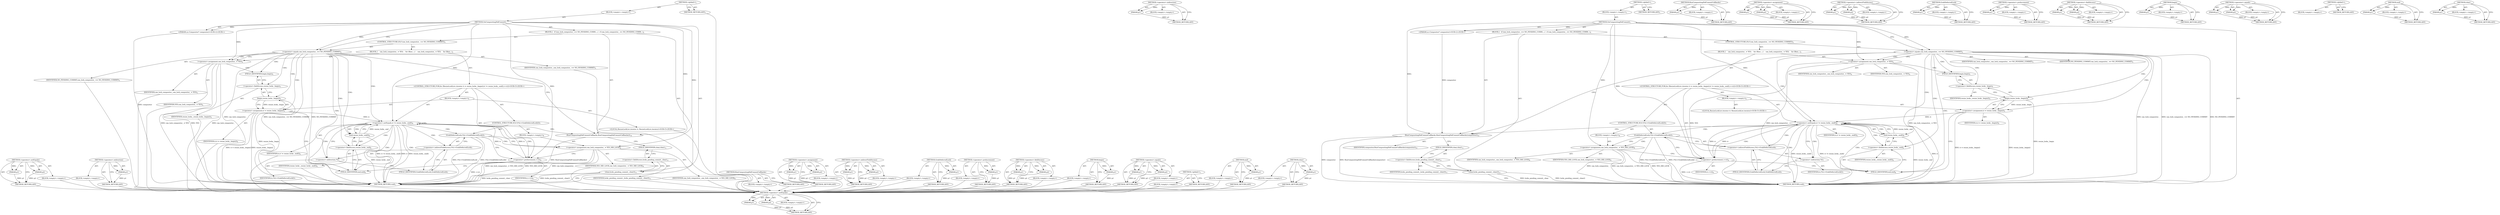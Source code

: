 digraph "clear" {
vulnerable_90 [label=<(METHOD,&lt;operator&gt;.notEquals)>];
vulnerable_91 [label=<(PARAM,p1)>];
vulnerable_92 [label=<(PARAM,p2)>];
vulnerable_93 [label=<(BLOCK,&lt;empty&gt;,&lt;empty&gt;)>];
vulnerable_94 [label=<(METHOD_RETURN,ANY)>];
vulnerable_112 [label=<(METHOD,&lt;operator&gt;.indirection)>];
vulnerable_113 [label=<(PARAM,p1)>];
vulnerable_114 [label=<(BLOCK,&lt;empty&gt;,&lt;empty&gt;)>];
vulnerable_115 [label=<(METHOD_RETURN,ANY)>];
vulnerable_6 [label=<(METHOD,&lt;global&gt;)<SUB>1</SUB>>];
vulnerable_7 [label=<(BLOCK,&lt;empty&gt;,&lt;empty&gt;)<SUB>1</SUB>>];
vulnerable_8 [label=<(METHOD,OnCompositingDidCommit)<SUB>1</SUB>>];
vulnerable_9 [label="<(PARAM,ui::Compositor* compositor)<SUB>2</SUB>>"];
vulnerable_10 [label=<(BLOCK,{
  if (can_lock_compositor_ == NO_PENDING_COMM...,{
  if (can_lock_compositor_ == NO_PENDING_COMM...)<SUB>2</SUB>>];
vulnerable_11 [label=<(CONTROL_STRUCTURE,IF,if (can_lock_compositor_ == NO_PENDING_COMMIT))<SUB>3</SUB>>];
vulnerable_12 [label=<(&lt;operator&gt;.equals,can_lock_compositor_ == NO_PENDING_COMMIT)<SUB>3</SUB>>];
vulnerable_13 [label=<(IDENTIFIER,can_lock_compositor_,can_lock_compositor_ == NO_PENDING_COMMIT)<SUB>3</SUB>>];
vulnerable_14 [label=<(IDENTIFIER,NO_PENDING_COMMIT,can_lock_compositor_ == NO_PENDING_COMMIT)<SUB>3</SUB>>];
vulnerable_15 [label=<(BLOCK,{
    can_lock_compositor_ = YES;
    for (Resi...,{
    can_lock_compositor_ = YES;
    for (Resi...)<SUB>3</SUB>>];
vulnerable_16 [label=<(&lt;operator&gt;.assignment,can_lock_compositor_ = YES)<SUB>4</SUB>>];
vulnerable_17 [label=<(IDENTIFIER,can_lock_compositor_,can_lock_compositor_ = YES)<SUB>4</SUB>>];
vulnerable_18 [label=<(IDENTIFIER,YES,can_lock_compositor_ = YES)<SUB>4</SUB>>];
vulnerable_19 [label="<(CONTROL_STRUCTURE,FOR,for (ResizeLockList::iterator it = resize_locks_.begin();it != resize_locks_.end();++it))<SUB>5</SUB>>"];
vulnerable_20 [label=<(BLOCK,&lt;empty&gt;,&lt;empty&gt;)<SUB>5</SUB>>];
vulnerable_21 [label="<(LOCAL,ResizeLockList.iterator it: ResizeLockList.iterator)<SUB>5</SUB>>"];
vulnerable_22 [label=<(&lt;operator&gt;.assignment,it = resize_locks_.begin())<SUB>5</SUB>>];
vulnerable_23 [label=<(IDENTIFIER,it,it = resize_locks_.begin())<SUB>5</SUB>>];
vulnerable_24 [label=<(begin,resize_locks_.begin())<SUB>5</SUB>>];
vulnerable_25 [label=<(&lt;operator&gt;.fieldAccess,resize_locks_.begin)<SUB>5</SUB>>];
vulnerable_26 [label=<(IDENTIFIER,resize_locks_,resize_locks_.begin())<SUB>5</SUB>>];
vulnerable_27 [label=<(FIELD_IDENTIFIER,begin,begin)<SUB>5</SUB>>];
vulnerable_28 [label=<(&lt;operator&gt;.notEquals,it != resize_locks_.end())<SUB>6</SUB>>];
vulnerable_29 [label=<(IDENTIFIER,it,it != resize_locks_.end())<SUB>6</SUB>>];
vulnerable_30 [label=<(end,resize_locks_.end())<SUB>6</SUB>>];
vulnerable_31 [label=<(&lt;operator&gt;.fieldAccess,resize_locks_.end)<SUB>6</SUB>>];
vulnerable_32 [label=<(IDENTIFIER,resize_locks_,resize_locks_.end())<SUB>6</SUB>>];
vulnerable_33 [label=<(FIELD_IDENTIFIER,end,end)<SUB>6</SUB>>];
vulnerable_34 [label=<(&lt;operator&gt;.preIncrement,++it)<SUB>6</SUB>>];
vulnerable_35 [label=<(IDENTIFIER,it,++it)<SUB>6</SUB>>];
vulnerable_36 [label=<(CONTROL_STRUCTURE,IF,if ((*it)-&gt;GrabDeferredLock()))<SUB>7</SUB>>];
vulnerable_37 [label=<(GrabDeferredLock,(*it)-&gt;GrabDeferredLock())<SUB>7</SUB>>];
vulnerable_38 [label=<(&lt;operator&gt;.indirectFieldAccess,(*it)-&gt;GrabDeferredLock)<SUB>7</SUB>>];
vulnerable_39 [label=<(&lt;operator&gt;.indirection,*it)<SUB>7</SUB>>];
vulnerable_40 [label=<(IDENTIFIER,it,(*it)-&gt;GrabDeferredLock())<SUB>7</SUB>>];
vulnerable_41 [label=<(FIELD_IDENTIFIER,GrabDeferredLock,GrabDeferredLock)<SUB>7</SUB>>];
vulnerable_42 [label=<(BLOCK,&lt;empty&gt;,&lt;empty&gt;)<SUB>8</SUB>>];
vulnerable_43 [label=<(&lt;operator&gt;.assignment,can_lock_compositor_ = YES_DID_LOCK)<SUB>8</SUB>>];
vulnerable_44 [label=<(IDENTIFIER,can_lock_compositor_,can_lock_compositor_ = YES_DID_LOCK)<SUB>8</SUB>>];
vulnerable_45 [label=<(IDENTIFIER,YES_DID_LOCK,can_lock_compositor_ = YES_DID_LOCK)<SUB>8</SUB>>];
vulnerable_46 [label=<(RunCompositingDidCommitCallbacks,RunCompositingDidCommitCallbacks(compositor))<SUB>10</SUB>>];
vulnerable_47 [label=<(IDENTIFIER,compositor,RunCompositingDidCommitCallbacks(compositor))<SUB>10</SUB>>];
vulnerable_48 [label=<(clear,locks_pending_commit_.clear())<SUB>11</SUB>>];
vulnerable_49 [label=<(&lt;operator&gt;.fieldAccess,locks_pending_commit_.clear)<SUB>11</SUB>>];
vulnerable_50 [label=<(IDENTIFIER,locks_pending_commit_,locks_pending_commit_.clear())<SUB>11</SUB>>];
vulnerable_51 [label=<(FIELD_IDENTIFIER,clear,clear)<SUB>11</SUB>>];
vulnerable_52 [label=<(METHOD_RETURN,void)<SUB>1</SUB>>];
vulnerable_54 [label=<(METHOD_RETURN,ANY)<SUB>1</SUB>>];
vulnerable_116 [label=<(METHOD,RunCompositingDidCommitCallbacks)>];
vulnerable_117 [label=<(PARAM,p1)>];
vulnerable_118 [label=<(BLOCK,&lt;empty&gt;,&lt;empty&gt;)>];
vulnerable_119 [label=<(METHOD_RETURN,ANY)>];
vulnerable_76 [label=<(METHOD,&lt;operator&gt;.assignment)>];
vulnerable_77 [label=<(PARAM,p1)>];
vulnerable_78 [label=<(PARAM,p2)>];
vulnerable_79 [label=<(BLOCK,&lt;empty&gt;,&lt;empty&gt;)>];
vulnerable_80 [label=<(METHOD_RETURN,ANY)>];
vulnerable_107 [label=<(METHOD,&lt;operator&gt;.indirectFieldAccess)>];
vulnerable_108 [label=<(PARAM,p1)>];
vulnerable_109 [label=<(PARAM,p2)>];
vulnerable_110 [label=<(BLOCK,&lt;empty&gt;,&lt;empty&gt;)>];
vulnerable_111 [label=<(METHOD_RETURN,ANY)>];
vulnerable_103 [label=<(METHOD,GrabDeferredLock)>];
vulnerable_104 [label=<(PARAM,p1)>];
vulnerable_105 [label=<(BLOCK,&lt;empty&gt;,&lt;empty&gt;)>];
vulnerable_106 [label=<(METHOD_RETURN,ANY)>];
vulnerable_99 [label=<(METHOD,&lt;operator&gt;.preIncrement)>];
vulnerable_100 [label=<(PARAM,p1)>];
vulnerable_101 [label=<(BLOCK,&lt;empty&gt;,&lt;empty&gt;)>];
vulnerable_102 [label=<(METHOD_RETURN,ANY)>];
vulnerable_85 [label=<(METHOD,&lt;operator&gt;.fieldAccess)>];
vulnerable_86 [label=<(PARAM,p1)>];
vulnerable_87 [label=<(PARAM,p2)>];
vulnerable_88 [label=<(BLOCK,&lt;empty&gt;,&lt;empty&gt;)>];
vulnerable_89 [label=<(METHOD_RETURN,ANY)>];
vulnerable_81 [label=<(METHOD,begin)>];
vulnerable_82 [label=<(PARAM,p1)>];
vulnerable_83 [label=<(BLOCK,&lt;empty&gt;,&lt;empty&gt;)>];
vulnerable_84 [label=<(METHOD_RETURN,ANY)>];
vulnerable_71 [label=<(METHOD,&lt;operator&gt;.equals)>];
vulnerable_72 [label=<(PARAM,p1)>];
vulnerable_73 [label=<(PARAM,p2)>];
vulnerable_74 [label=<(BLOCK,&lt;empty&gt;,&lt;empty&gt;)>];
vulnerable_75 [label=<(METHOD_RETURN,ANY)>];
vulnerable_65 [label=<(METHOD,&lt;global&gt;)<SUB>1</SUB>>];
vulnerable_66 [label=<(BLOCK,&lt;empty&gt;,&lt;empty&gt;)>];
vulnerable_67 [label=<(METHOD_RETURN,ANY)>];
vulnerable_95 [label=<(METHOD,end)>];
vulnerable_96 [label=<(PARAM,p1)>];
vulnerable_97 [label=<(BLOCK,&lt;empty&gt;,&lt;empty&gt;)>];
vulnerable_98 [label=<(METHOD_RETURN,ANY)>];
vulnerable_120 [label=<(METHOD,clear)>];
vulnerable_121 [label=<(PARAM,p1)>];
vulnerable_122 [label=<(BLOCK,&lt;empty&gt;,&lt;empty&gt;)>];
vulnerable_123 [label=<(METHOD_RETURN,ANY)>];
fixed_89 [label=<(METHOD,&lt;operator&gt;.notEquals)>];
fixed_90 [label=<(PARAM,p1)>];
fixed_91 [label=<(PARAM,p2)>];
fixed_92 [label=<(BLOCK,&lt;empty&gt;,&lt;empty&gt;)>];
fixed_93 [label=<(METHOD_RETURN,ANY)>];
fixed_111 [label=<(METHOD,&lt;operator&gt;.indirection)>];
fixed_112 [label=<(PARAM,p1)>];
fixed_113 [label=<(BLOCK,&lt;empty&gt;,&lt;empty&gt;)>];
fixed_114 [label=<(METHOD_RETURN,ANY)>];
fixed_6 [label=<(METHOD,&lt;global&gt;)<SUB>1</SUB>>];
fixed_7 [label=<(BLOCK,&lt;empty&gt;,&lt;empty&gt;)<SUB>1</SUB>>];
fixed_8 [label=<(METHOD,OnCompositingDidCommit)<SUB>1</SUB>>];
fixed_9 [label="<(PARAM,ui::Compositor* compositor)<SUB>2</SUB>>"];
fixed_10 [label=<(BLOCK,{
  if (can_lock_compositor_ == NO_PENDING_COMM...,{
  if (can_lock_compositor_ == NO_PENDING_COMM...)<SUB>2</SUB>>];
fixed_11 [label=<(CONTROL_STRUCTURE,IF,if (can_lock_compositor_ == NO_PENDING_COMMIT))<SUB>3</SUB>>];
fixed_12 [label=<(&lt;operator&gt;.equals,can_lock_compositor_ == NO_PENDING_COMMIT)<SUB>3</SUB>>];
fixed_13 [label=<(IDENTIFIER,can_lock_compositor_,can_lock_compositor_ == NO_PENDING_COMMIT)<SUB>3</SUB>>];
fixed_14 [label=<(IDENTIFIER,NO_PENDING_COMMIT,can_lock_compositor_ == NO_PENDING_COMMIT)<SUB>3</SUB>>];
fixed_15 [label=<(BLOCK,{
    can_lock_compositor_ = YES;
    for (Resi...,{
    can_lock_compositor_ = YES;
    for (Resi...)<SUB>3</SUB>>];
fixed_16 [label=<(&lt;operator&gt;.assignment,can_lock_compositor_ = YES)<SUB>4</SUB>>];
fixed_17 [label=<(IDENTIFIER,can_lock_compositor_,can_lock_compositor_ = YES)<SUB>4</SUB>>];
fixed_18 [label=<(IDENTIFIER,YES,can_lock_compositor_ = YES)<SUB>4</SUB>>];
fixed_19 [label="<(CONTROL_STRUCTURE,FOR,for (ResizeLockList::iterator it = resize_locks_.begin();it != resize_locks_.end();++it))<SUB>5</SUB>>"];
fixed_20 [label=<(BLOCK,&lt;empty&gt;,&lt;empty&gt;)<SUB>5</SUB>>];
fixed_21 [label="<(LOCAL,ResizeLockList.iterator it: ResizeLockList.iterator)<SUB>5</SUB>>"];
fixed_22 [label=<(&lt;operator&gt;.assignment,it = resize_locks_.begin())<SUB>5</SUB>>];
fixed_23 [label=<(IDENTIFIER,it,it = resize_locks_.begin())<SUB>5</SUB>>];
fixed_24 [label=<(begin,resize_locks_.begin())<SUB>5</SUB>>];
fixed_25 [label=<(&lt;operator&gt;.fieldAccess,resize_locks_.begin)<SUB>5</SUB>>];
fixed_26 [label=<(IDENTIFIER,resize_locks_,resize_locks_.begin())<SUB>5</SUB>>];
fixed_27 [label=<(FIELD_IDENTIFIER,begin,begin)<SUB>5</SUB>>];
fixed_28 [label=<(&lt;operator&gt;.notEquals,it != resize_locks_.end())<SUB>6</SUB>>];
fixed_29 [label=<(IDENTIFIER,it,it != resize_locks_.end())<SUB>6</SUB>>];
fixed_30 [label=<(end,resize_locks_.end())<SUB>6</SUB>>];
fixed_31 [label=<(&lt;operator&gt;.fieldAccess,resize_locks_.end)<SUB>6</SUB>>];
fixed_32 [label=<(IDENTIFIER,resize_locks_,resize_locks_.end())<SUB>6</SUB>>];
fixed_33 [label=<(FIELD_IDENTIFIER,end,end)<SUB>6</SUB>>];
fixed_34 [label=<(&lt;operator&gt;.preIncrement,++it)<SUB>6</SUB>>];
fixed_35 [label=<(IDENTIFIER,it,++it)<SUB>6</SUB>>];
fixed_36 [label=<(CONTROL_STRUCTURE,IF,if ((*it)-&gt;GrabDeferredLock()))<SUB>7</SUB>>];
fixed_37 [label=<(GrabDeferredLock,(*it)-&gt;GrabDeferredLock())<SUB>7</SUB>>];
fixed_38 [label=<(&lt;operator&gt;.indirectFieldAccess,(*it)-&gt;GrabDeferredLock)<SUB>7</SUB>>];
fixed_39 [label=<(&lt;operator&gt;.indirection,*it)<SUB>7</SUB>>];
fixed_40 [label=<(IDENTIFIER,it,(*it)-&gt;GrabDeferredLock())<SUB>7</SUB>>];
fixed_41 [label=<(FIELD_IDENTIFIER,GrabDeferredLock,GrabDeferredLock)<SUB>7</SUB>>];
fixed_42 [label=<(BLOCK,&lt;empty&gt;,&lt;empty&gt;)<SUB>8</SUB>>];
fixed_43 [label=<(&lt;operator&gt;.assignment,can_lock_compositor_ = YES_DID_LOCK)<SUB>8</SUB>>];
fixed_44 [label=<(IDENTIFIER,can_lock_compositor_,can_lock_compositor_ = YES_DID_LOCK)<SUB>8</SUB>>];
fixed_45 [label=<(IDENTIFIER,YES_DID_LOCK,can_lock_compositor_ = YES_DID_LOCK)<SUB>8</SUB>>];
fixed_46 [label=<(RunCompositingDidCommitCallbacks,RunCompositingDidCommitCallbacks())<SUB>10</SUB>>];
fixed_47 [label=<(clear,locks_pending_commit_.clear())<SUB>11</SUB>>];
fixed_48 [label=<(&lt;operator&gt;.fieldAccess,locks_pending_commit_.clear)<SUB>11</SUB>>];
fixed_49 [label=<(IDENTIFIER,locks_pending_commit_,locks_pending_commit_.clear())<SUB>11</SUB>>];
fixed_50 [label=<(FIELD_IDENTIFIER,clear,clear)<SUB>11</SUB>>];
fixed_51 [label=<(METHOD_RETURN,void)<SUB>1</SUB>>];
fixed_53 [label=<(METHOD_RETURN,ANY)<SUB>1</SUB>>];
fixed_115 [label=<(METHOD,RunCompositingDidCommitCallbacks)>];
fixed_116 [label=<(BLOCK,&lt;empty&gt;,&lt;empty&gt;)>];
fixed_117 [label=<(METHOD_RETURN,ANY)>];
fixed_75 [label=<(METHOD,&lt;operator&gt;.assignment)>];
fixed_76 [label=<(PARAM,p1)>];
fixed_77 [label=<(PARAM,p2)>];
fixed_78 [label=<(BLOCK,&lt;empty&gt;,&lt;empty&gt;)>];
fixed_79 [label=<(METHOD_RETURN,ANY)>];
fixed_106 [label=<(METHOD,&lt;operator&gt;.indirectFieldAccess)>];
fixed_107 [label=<(PARAM,p1)>];
fixed_108 [label=<(PARAM,p2)>];
fixed_109 [label=<(BLOCK,&lt;empty&gt;,&lt;empty&gt;)>];
fixed_110 [label=<(METHOD_RETURN,ANY)>];
fixed_102 [label=<(METHOD,GrabDeferredLock)>];
fixed_103 [label=<(PARAM,p1)>];
fixed_104 [label=<(BLOCK,&lt;empty&gt;,&lt;empty&gt;)>];
fixed_105 [label=<(METHOD_RETURN,ANY)>];
fixed_98 [label=<(METHOD,&lt;operator&gt;.preIncrement)>];
fixed_99 [label=<(PARAM,p1)>];
fixed_100 [label=<(BLOCK,&lt;empty&gt;,&lt;empty&gt;)>];
fixed_101 [label=<(METHOD_RETURN,ANY)>];
fixed_84 [label=<(METHOD,&lt;operator&gt;.fieldAccess)>];
fixed_85 [label=<(PARAM,p1)>];
fixed_86 [label=<(PARAM,p2)>];
fixed_87 [label=<(BLOCK,&lt;empty&gt;,&lt;empty&gt;)>];
fixed_88 [label=<(METHOD_RETURN,ANY)>];
fixed_80 [label=<(METHOD,begin)>];
fixed_81 [label=<(PARAM,p1)>];
fixed_82 [label=<(BLOCK,&lt;empty&gt;,&lt;empty&gt;)>];
fixed_83 [label=<(METHOD_RETURN,ANY)>];
fixed_70 [label=<(METHOD,&lt;operator&gt;.equals)>];
fixed_71 [label=<(PARAM,p1)>];
fixed_72 [label=<(PARAM,p2)>];
fixed_73 [label=<(BLOCK,&lt;empty&gt;,&lt;empty&gt;)>];
fixed_74 [label=<(METHOD_RETURN,ANY)>];
fixed_64 [label=<(METHOD,&lt;global&gt;)<SUB>1</SUB>>];
fixed_65 [label=<(BLOCK,&lt;empty&gt;,&lt;empty&gt;)>];
fixed_66 [label=<(METHOD_RETURN,ANY)>];
fixed_94 [label=<(METHOD,end)>];
fixed_95 [label=<(PARAM,p1)>];
fixed_96 [label=<(BLOCK,&lt;empty&gt;,&lt;empty&gt;)>];
fixed_97 [label=<(METHOD_RETURN,ANY)>];
fixed_118 [label=<(METHOD,clear)>];
fixed_119 [label=<(PARAM,p1)>];
fixed_120 [label=<(BLOCK,&lt;empty&gt;,&lt;empty&gt;)>];
fixed_121 [label=<(METHOD_RETURN,ANY)>];
vulnerable_90 -> vulnerable_91  [key=0, label="AST: "];
vulnerable_90 -> vulnerable_91  [key=1, label="DDG: "];
vulnerable_90 -> vulnerable_93  [key=0, label="AST: "];
vulnerable_90 -> vulnerable_92  [key=0, label="AST: "];
vulnerable_90 -> vulnerable_92  [key=1, label="DDG: "];
vulnerable_90 -> vulnerable_94  [key=0, label="AST: "];
vulnerable_90 -> vulnerable_94  [key=1, label="CFG: "];
vulnerable_91 -> vulnerable_94  [key=0, label="DDG: p1"];
vulnerable_92 -> vulnerable_94  [key=0, label="DDG: p2"];
vulnerable_112 -> vulnerable_113  [key=0, label="AST: "];
vulnerable_112 -> vulnerable_113  [key=1, label="DDG: "];
vulnerable_112 -> vulnerable_114  [key=0, label="AST: "];
vulnerable_112 -> vulnerable_115  [key=0, label="AST: "];
vulnerable_112 -> vulnerable_115  [key=1, label="CFG: "];
vulnerable_113 -> vulnerable_115  [key=0, label="DDG: p1"];
vulnerable_6 -> vulnerable_7  [key=0, label="AST: "];
vulnerable_6 -> vulnerable_54  [key=0, label="AST: "];
vulnerable_6 -> vulnerable_54  [key=1, label="CFG: "];
vulnerable_7 -> vulnerable_8  [key=0, label="AST: "];
vulnerable_8 -> vulnerable_9  [key=0, label="AST: "];
vulnerable_8 -> vulnerable_9  [key=1, label="DDG: "];
vulnerable_8 -> vulnerable_10  [key=0, label="AST: "];
vulnerable_8 -> vulnerable_52  [key=0, label="AST: "];
vulnerable_8 -> vulnerable_12  [key=0, label="CFG: "];
vulnerable_8 -> vulnerable_12  [key=1, label="DDG: "];
vulnerable_8 -> vulnerable_46  [key=0, label="DDG: "];
vulnerable_8 -> vulnerable_16  [key=0, label="DDG: "];
vulnerable_8 -> vulnerable_28  [key=0, label="DDG: "];
vulnerable_8 -> vulnerable_34  [key=0, label="DDG: "];
vulnerable_8 -> vulnerable_43  [key=0, label="DDG: "];
vulnerable_9 -> vulnerable_46  [key=0, label="DDG: compositor"];
vulnerable_10 -> vulnerable_11  [key=0, label="AST: "];
vulnerable_10 -> vulnerable_46  [key=0, label="AST: "];
vulnerable_10 -> vulnerable_48  [key=0, label="AST: "];
vulnerable_11 -> vulnerable_12  [key=0, label="AST: "];
vulnerable_11 -> vulnerable_15  [key=0, label="AST: "];
vulnerable_12 -> vulnerable_13  [key=0, label="AST: "];
vulnerable_12 -> vulnerable_14  [key=0, label="AST: "];
vulnerable_12 -> vulnerable_16  [key=0, label="CFG: "];
vulnerable_12 -> vulnerable_16  [key=1, label="CDG: "];
vulnerable_12 -> vulnerable_46  [key=0, label="CFG: "];
vulnerable_12 -> vulnerable_52  [key=0, label="DDG: can_lock_compositor_"];
vulnerable_12 -> vulnerable_52  [key=1, label="DDG: can_lock_compositor_ == NO_PENDING_COMMIT"];
vulnerable_12 -> vulnerable_52  [key=2, label="DDG: NO_PENDING_COMMIT"];
vulnerable_12 -> vulnerable_24  [key=0, label="CDG: "];
vulnerable_12 -> vulnerable_30  [key=0, label="CDG: "];
vulnerable_12 -> vulnerable_33  [key=0, label="CDG: "];
vulnerable_12 -> vulnerable_28  [key=0, label="CDG: "];
vulnerable_12 -> vulnerable_25  [key=0, label="CDG: "];
vulnerable_12 -> vulnerable_22  [key=0, label="CDG: "];
vulnerable_12 -> vulnerable_27  [key=0, label="CDG: "];
vulnerable_12 -> vulnerable_31  [key=0, label="CDG: "];
vulnerable_15 -> vulnerable_16  [key=0, label="AST: "];
vulnerable_15 -> vulnerable_19  [key=0, label="AST: "];
vulnerable_16 -> vulnerable_17  [key=0, label="AST: "];
vulnerable_16 -> vulnerable_18  [key=0, label="AST: "];
vulnerable_16 -> vulnerable_27  [key=0, label="CFG: "];
vulnerable_16 -> vulnerable_52  [key=0, label="DDG: can_lock_compositor_"];
vulnerable_16 -> vulnerable_52  [key=1, label="DDG: can_lock_compositor_ = YES"];
vulnerable_16 -> vulnerable_52  [key=2, label="DDG: YES"];
vulnerable_19 -> vulnerable_20  [key=0, label="AST: "];
vulnerable_19 -> vulnerable_28  [key=0, label="AST: "];
vulnerable_19 -> vulnerable_34  [key=0, label="AST: "];
vulnerable_19 -> vulnerable_36  [key=0, label="AST: "];
vulnerable_20 -> vulnerable_21  [key=0, label="AST: "];
vulnerable_20 -> vulnerable_22  [key=0, label="AST: "];
vulnerable_22 -> vulnerable_23  [key=0, label="AST: "];
vulnerable_22 -> vulnerable_24  [key=0, label="AST: "];
vulnerable_22 -> vulnerable_33  [key=0, label="CFG: "];
vulnerable_22 -> vulnerable_52  [key=0, label="DDG: resize_locks_.begin()"];
vulnerable_22 -> vulnerable_52  [key=1, label="DDG: it = resize_locks_.begin()"];
vulnerable_22 -> vulnerable_28  [key=0, label="DDG: it"];
vulnerable_24 -> vulnerable_25  [key=0, label="AST: "];
vulnerable_24 -> vulnerable_22  [key=0, label="CFG: "];
vulnerable_24 -> vulnerable_22  [key=1, label="DDG: resize_locks_.begin"];
vulnerable_24 -> vulnerable_52  [key=0, label="DDG: resize_locks_.begin"];
vulnerable_25 -> vulnerable_26  [key=0, label="AST: "];
vulnerable_25 -> vulnerable_27  [key=0, label="AST: "];
vulnerable_25 -> vulnerable_24  [key=0, label="CFG: "];
vulnerable_27 -> vulnerable_25  [key=0, label="CFG: "];
vulnerable_28 -> vulnerable_29  [key=0, label="AST: "];
vulnerable_28 -> vulnerable_30  [key=0, label="AST: "];
vulnerable_28 -> vulnerable_30  [key=1, label="CDG: "];
vulnerable_28 -> vulnerable_39  [key=0, label="CFG: "];
vulnerable_28 -> vulnerable_39  [key=1, label="CDG: "];
vulnerable_28 -> vulnerable_46  [key=0, label="CFG: "];
vulnerable_28 -> vulnerable_52  [key=0, label="DDG: it"];
vulnerable_28 -> vulnerable_52  [key=1, label="DDG: resize_locks_.end()"];
vulnerable_28 -> vulnerable_52  [key=2, label="DDG: it != resize_locks_.end()"];
vulnerable_28 -> vulnerable_34  [key=0, label="DDG: it"];
vulnerable_28 -> vulnerable_34  [key=1, label="CDG: "];
vulnerable_28 -> vulnerable_33  [key=0, label="CDG: "];
vulnerable_28 -> vulnerable_28  [key=0, label="CDG: "];
vulnerable_28 -> vulnerable_37  [key=0, label="CDG: "];
vulnerable_28 -> vulnerable_38  [key=0, label="CDG: "];
vulnerable_28 -> vulnerable_41  [key=0, label="CDG: "];
vulnerable_28 -> vulnerable_31  [key=0, label="CDG: "];
vulnerable_30 -> vulnerable_31  [key=0, label="AST: "];
vulnerable_30 -> vulnerable_28  [key=0, label="CFG: "];
vulnerable_30 -> vulnerable_28  [key=1, label="DDG: resize_locks_.end"];
vulnerable_30 -> vulnerable_52  [key=0, label="DDG: resize_locks_.end"];
vulnerable_31 -> vulnerable_32  [key=0, label="AST: "];
vulnerable_31 -> vulnerable_33  [key=0, label="AST: "];
vulnerable_31 -> vulnerable_30  [key=0, label="CFG: "];
vulnerable_33 -> vulnerable_31  [key=0, label="CFG: "];
vulnerable_34 -> vulnerable_35  [key=0, label="AST: "];
vulnerable_34 -> vulnerable_33  [key=0, label="CFG: "];
vulnerable_34 -> vulnerable_52  [key=0, label="DDG: ++it"];
vulnerable_34 -> vulnerable_28  [key=0, label="DDG: it"];
vulnerable_36 -> vulnerable_37  [key=0, label="AST: "];
vulnerable_36 -> vulnerable_42  [key=0, label="AST: "];
vulnerable_37 -> vulnerable_38  [key=0, label="AST: "];
vulnerable_37 -> vulnerable_43  [key=0, label="CFG: "];
vulnerable_37 -> vulnerable_43  [key=1, label="CDG: "];
vulnerable_37 -> vulnerable_34  [key=0, label="CFG: "];
vulnerable_37 -> vulnerable_52  [key=0, label="DDG: (*it)-&gt;GrabDeferredLock"];
vulnerable_37 -> vulnerable_52  [key=1, label="DDG: (*it)-&gt;GrabDeferredLock()"];
vulnerable_38 -> vulnerable_39  [key=0, label="AST: "];
vulnerable_38 -> vulnerable_41  [key=0, label="AST: "];
vulnerable_38 -> vulnerable_37  [key=0, label="CFG: "];
vulnerable_39 -> vulnerable_40  [key=0, label="AST: "];
vulnerable_39 -> vulnerable_41  [key=0, label="CFG: "];
vulnerable_41 -> vulnerable_38  [key=0, label="CFG: "];
vulnerable_42 -> vulnerable_43  [key=0, label="AST: "];
vulnerable_43 -> vulnerable_44  [key=0, label="AST: "];
vulnerable_43 -> vulnerable_45  [key=0, label="AST: "];
vulnerable_43 -> vulnerable_34  [key=0, label="CFG: "];
vulnerable_43 -> vulnerable_52  [key=0, label="DDG: can_lock_compositor_"];
vulnerable_43 -> vulnerable_52  [key=1, label="DDG: can_lock_compositor_ = YES_DID_LOCK"];
vulnerable_43 -> vulnerable_52  [key=2, label="DDG: YES_DID_LOCK"];
vulnerable_46 -> vulnerable_47  [key=0, label="AST: "];
vulnerable_46 -> vulnerable_51  [key=0, label="CFG: "];
vulnerable_46 -> vulnerable_52  [key=0, label="DDG: compositor"];
vulnerable_46 -> vulnerable_52  [key=1, label="DDG: RunCompositingDidCommitCallbacks(compositor)"];
vulnerable_48 -> vulnerable_49  [key=0, label="AST: "];
vulnerable_48 -> vulnerable_52  [key=0, label="CFG: "];
vulnerable_48 -> vulnerable_52  [key=1, label="DDG: locks_pending_commit_.clear"];
vulnerable_48 -> vulnerable_52  [key=2, label="DDG: locks_pending_commit_.clear()"];
vulnerable_49 -> vulnerable_50  [key=0, label="AST: "];
vulnerable_49 -> vulnerable_51  [key=0, label="AST: "];
vulnerable_49 -> vulnerable_48  [key=0, label="CFG: "];
vulnerable_51 -> vulnerable_49  [key=0, label="CFG: "];
vulnerable_116 -> vulnerable_117  [key=0, label="AST: "];
vulnerable_116 -> vulnerable_117  [key=1, label="DDG: "];
vulnerable_116 -> vulnerable_118  [key=0, label="AST: "];
vulnerable_116 -> vulnerable_119  [key=0, label="AST: "];
vulnerable_116 -> vulnerable_119  [key=1, label="CFG: "];
vulnerable_117 -> vulnerable_119  [key=0, label="DDG: p1"];
vulnerable_76 -> vulnerable_77  [key=0, label="AST: "];
vulnerable_76 -> vulnerable_77  [key=1, label="DDG: "];
vulnerable_76 -> vulnerable_79  [key=0, label="AST: "];
vulnerable_76 -> vulnerable_78  [key=0, label="AST: "];
vulnerable_76 -> vulnerable_78  [key=1, label="DDG: "];
vulnerable_76 -> vulnerable_80  [key=0, label="AST: "];
vulnerable_76 -> vulnerable_80  [key=1, label="CFG: "];
vulnerable_77 -> vulnerable_80  [key=0, label="DDG: p1"];
vulnerable_78 -> vulnerable_80  [key=0, label="DDG: p2"];
vulnerable_107 -> vulnerable_108  [key=0, label="AST: "];
vulnerable_107 -> vulnerable_108  [key=1, label="DDG: "];
vulnerable_107 -> vulnerable_110  [key=0, label="AST: "];
vulnerable_107 -> vulnerable_109  [key=0, label="AST: "];
vulnerable_107 -> vulnerable_109  [key=1, label="DDG: "];
vulnerable_107 -> vulnerable_111  [key=0, label="AST: "];
vulnerable_107 -> vulnerable_111  [key=1, label="CFG: "];
vulnerable_108 -> vulnerable_111  [key=0, label="DDG: p1"];
vulnerable_109 -> vulnerable_111  [key=0, label="DDG: p2"];
vulnerable_103 -> vulnerable_104  [key=0, label="AST: "];
vulnerable_103 -> vulnerable_104  [key=1, label="DDG: "];
vulnerable_103 -> vulnerable_105  [key=0, label="AST: "];
vulnerable_103 -> vulnerable_106  [key=0, label="AST: "];
vulnerable_103 -> vulnerable_106  [key=1, label="CFG: "];
vulnerable_104 -> vulnerable_106  [key=0, label="DDG: p1"];
vulnerable_99 -> vulnerable_100  [key=0, label="AST: "];
vulnerable_99 -> vulnerable_100  [key=1, label="DDG: "];
vulnerable_99 -> vulnerable_101  [key=0, label="AST: "];
vulnerable_99 -> vulnerable_102  [key=0, label="AST: "];
vulnerable_99 -> vulnerable_102  [key=1, label="CFG: "];
vulnerable_100 -> vulnerable_102  [key=0, label="DDG: p1"];
vulnerable_85 -> vulnerable_86  [key=0, label="AST: "];
vulnerable_85 -> vulnerable_86  [key=1, label="DDG: "];
vulnerable_85 -> vulnerable_88  [key=0, label="AST: "];
vulnerable_85 -> vulnerable_87  [key=0, label="AST: "];
vulnerable_85 -> vulnerable_87  [key=1, label="DDG: "];
vulnerable_85 -> vulnerable_89  [key=0, label="AST: "];
vulnerable_85 -> vulnerable_89  [key=1, label="CFG: "];
vulnerable_86 -> vulnerable_89  [key=0, label="DDG: p1"];
vulnerable_87 -> vulnerable_89  [key=0, label="DDG: p2"];
vulnerable_81 -> vulnerable_82  [key=0, label="AST: "];
vulnerable_81 -> vulnerable_82  [key=1, label="DDG: "];
vulnerable_81 -> vulnerable_83  [key=0, label="AST: "];
vulnerable_81 -> vulnerable_84  [key=0, label="AST: "];
vulnerable_81 -> vulnerable_84  [key=1, label="CFG: "];
vulnerable_82 -> vulnerable_84  [key=0, label="DDG: p1"];
vulnerable_71 -> vulnerable_72  [key=0, label="AST: "];
vulnerable_71 -> vulnerable_72  [key=1, label="DDG: "];
vulnerable_71 -> vulnerable_74  [key=0, label="AST: "];
vulnerable_71 -> vulnerable_73  [key=0, label="AST: "];
vulnerable_71 -> vulnerable_73  [key=1, label="DDG: "];
vulnerable_71 -> vulnerable_75  [key=0, label="AST: "];
vulnerable_71 -> vulnerable_75  [key=1, label="CFG: "];
vulnerable_72 -> vulnerable_75  [key=0, label="DDG: p1"];
vulnerable_73 -> vulnerable_75  [key=0, label="DDG: p2"];
vulnerable_65 -> vulnerable_66  [key=0, label="AST: "];
vulnerable_65 -> vulnerable_67  [key=0, label="AST: "];
vulnerable_65 -> vulnerable_67  [key=1, label="CFG: "];
vulnerable_95 -> vulnerable_96  [key=0, label="AST: "];
vulnerable_95 -> vulnerable_96  [key=1, label="DDG: "];
vulnerable_95 -> vulnerable_97  [key=0, label="AST: "];
vulnerable_95 -> vulnerable_98  [key=0, label="AST: "];
vulnerable_95 -> vulnerable_98  [key=1, label="CFG: "];
vulnerable_96 -> vulnerable_98  [key=0, label="DDG: p1"];
vulnerable_120 -> vulnerable_121  [key=0, label="AST: "];
vulnerable_120 -> vulnerable_121  [key=1, label="DDG: "];
vulnerable_120 -> vulnerable_122  [key=0, label="AST: "];
vulnerable_120 -> vulnerable_123  [key=0, label="AST: "];
vulnerable_120 -> vulnerable_123  [key=1, label="CFG: "];
vulnerable_121 -> vulnerable_123  [key=0, label="DDG: p1"];
fixed_89 -> fixed_90  [key=0, label="AST: "];
fixed_89 -> fixed_90  [key=1, label="DDG: "];
fixed_89 -> fixed_92  [key=0, label="AST: "];
fixed_89 -> fixed_91  [key=0, label="AST: "];
fixed_89 -> fixed_91  [key=1, label="DDG: "];
fixed_89 -> fixed_93  [key=0, label="AST: "];
fixed_89 -> fixed_93  [key=1, label="CFG: "];
fixed_90 -> fixed_93  [key=0, label="DDG: p1"];
fixed_91 -> fixed_93  [key=0, label="DDG: p2"];
fixed_92 -> vulnerable_90  [key=0];
fixed_93 -> vulnerable_90  [key=0];
fixed_111 -> fixed_112  [key=0, label="AST: "];
fixed_111 -> fixed_112  [key=1, label="DDG: "];
fixed_111 -> fixed_113  [key=0, label="AST: "];
fixed_111 -> fixed_114  [key=0, label="AST: "];
fixed_111 -> fixed_114  [key=1, label="CFG: "];
fixed_112 -> fixed_114  [key=0, label="DDG: p1"];
fixed_113 -> vulnerable_90  [key=0];
fixed_114 -> vulnerable_90  [key=0];
fixed_6 -> fixed_7  [key=0, label="AST: "];
fixed_6 -> fixed_53  [key=0, label="AST: "];
fixed_6 -> fixed_53  [key=1, label="CFG: "];
fixed_7 -> fixed_8  [key=0, label="AST: "];
fixed_8 -> fixed_9  [key=0, label="AST: "];
fixed_8 -> fixed_9  [key=1, label="DDG: "];
fixed_8 -> fixed_10  [key=0, label="AST: "];
fixed_8 -> fixed_51  [key=0, label="AST: "];
fixed_8 -> fixed_12  [key=0, label="CFG: "];
fixed_8 -> fixed_12  [key=1, label="DDG: "];
fixed_8 -> fixed_46  [key=0, label="DDG: "];
fixed_8 -> fixed_16  [key=0, label="DDG: "];
fixed_8 -> fixed_28  [key=0, label="DDG: "];
fixed_8 -> fixed_34  [key=0, label="DDG: "];
fixed_8 -> fixed_43  [key=0, label="DDG: "];
fixed_9 -> fixed_51  [key=0, label="DDG: compositor"];
fixed_10 -> fixed_11  [key=0, label="AST: "];
fixed_10 -> fixed_46  [key=0, label="AST: "];
fixed_10 -> fixed_47  [key=0, label="AST: "];
fixed_11 -> fixed_12  [key=0, label="AST: "];
fixed_11 -> fixed_15  [key=0, label="AST: "];
fixed_12 -> fixed_13  [key=0, label="AST: "];
fixed_12 -> fixed_14  [key=0, label="AST: "];
fixed_12 -> fixed_46  [key=0, label="CFG: "];
fixed_12 -> fixed_16  [key=0, label="CFG: "];
fixed_12 -> fixed_16  [key=1, label="CDG: "];
fixed_12 -> fixed_51  [key=0, label="DDG: can_lock_compositor_"];
fixed_12 -> fixed_51  [key=1, label="DDG: can_lock_compositor_ == NO_PENDING_COMMIT"];
fixed_12 -> fixed_51  [key=2, label="DDG: NO_PENDING_COMMIT"];
fixed_12 -> fixed_24  [key=0, label="CDG: "];
fixed_12 -> fixed_30  [key=0, label="CDG: "];
fixed_12 -> fixed_33  [key=0, label="CDG: "];
fixed_12 -> fixed_28  [key=0, label="CDG: "];
fixed_12 -> fixed_25  [key=0, label="CDG: "];
fixed_12 -> fixed_22  [key=0, label="CDG: "];
fixed_12 -> fixed_27  [key=0, label="CDG: "];
fixed_12 -> fixed_31  [key=0, label="CDG: "];
fixed_13 -> vulnerable_90  [key=0];
fixed_14 -> vulnerable_90  [key=0];
fixed_15 -> fixed_16  [key=0, label="AST: "];
fixed_15 -> fixed_19  [key=0, label="AST: "];
fixed_16 -> fixed_17  [key=0, label="AST: "];
fixed_16 -> fixed_18  [key=0, label="AST: "];
fixed_16 -> fixed_27  [key=0, label="CFG: "];
fixed_16 -> fixed_51  [key=0, label="DDG: can_lock_compositor_"];
fixed_16 -> fixed_51  [key=1, label="DDG: can_lock_compositor_ = YES"];
fixed_16 -> fixed_51  [key=2, label="DDG: YES"];
fixed_17 -> vulnerable_90  [key=0];
fixed_18 -> vulnerable_90  [key=0];
fixed_19 -> fixed_20  [key=0, label="AST: "];
fixed_19 -> fixed_28  [key=0, label="AST: "];
fixed_19 -> fixed_34  [key=0, label="AST: "];
fixed_19 -> fixed_36  [key=0, label="AST: "];
fixed_20 -> fixed_21  [key=0, label="AST: "];
fixed_20 -> fixed_22  [key=0, label="AST: "];
fixed_21 -> vulnerable_90  [key=0];
fixed_22 -> fixed_23  [key=0, label="AST: "];
fixed_22 -> fixed_24  [key=0, label="AST: "];
fixed_22 -> fixed_33  [key=0, label="CFG: "];
fixed_22 -> fixed_51  [key=0, label="DDG: resize_locks_.begin()"];
fixed_22 -> fixed_51  [key=1, label="DDG: it = resize_locks_.begin()"];
fixed_22 -> fixed_28  [key=0, label="DDG: it"];
fixed_23 -> vulnerable_90  [key=0];
fixed_24 -> fixed_25  [key=0, label="AST: "];
fixed_24 -> fixed_22  [key=0, label="CFG: "];
fixed_24 -> fixed_22  [key=1, label="DDG: resize_locks_.begin"];
fixed_24 -> fixed_51  [key=0, label="DDG: resize_locks_.begin"];
fixed_25 -> fixed_26  [key=0, label="AST: "];
fixed_25 -> fixed_27  [key=0, label="AST: "];
fixed_25 -> fixed_24  [key=0, label="CFG: "];
fixed_26 -> vulnerable_90  [key=0];
fixed_27 -> fixed_25  [key=0, label="CFG: "];
fixed_28 -> fixed_29  [key=0, label="AST: "];
fixed_28 -> fixed_30  [key=0, label="AST: "];
fixed_28 -> fixed_30  [key=1, label="CDG: "];
fixed_28 -> fixed_46  [key=0, label="CFG: "];
fixed_28 -> fixed_39  [key=0, label="CFG: "];
fixed_28 -> fixed_39  [key=1, label="CDG: "];
fixed_28 -> fixed_51  [key=0, label="DDG: it"];
fixed_28 -> fixed_51  [key=1, label="DDG: resize_locks_.end()"];
fixed_28 -> fixed_51  [key=2, label="DDG: it != resize_locks_.end()"];
fixed_28 -> fixed_34  [key=0, label="DDG: it"];
fixed_28 -> fixed_34  [key=1, label="CDG: "];
fixed_28 -> fixed_33  [key=0, label="CDG: "];
fixed_28 -> fixed_28  [key=0, label="CDG: "];
fixed_28 -> fixed_37  [key=0, label="CDG: "];
fixed_28 -> fixed_38  [key=0, label="CDG: "];
fixed_28 -> fixed_41  [key=0, label="CDG: "];
fixed_28 -> fixed_31  [key=0, label="CDG: "];
fixed_29 -> vulnerable_90  [key=0];
fixed_30 -> fixed_31  [key=0, label="AST: "];
fixed_30 -> fixed_28  [key=0, label="CFG: "];
fixed_30 -> fixed_28  [key=1, label="DDG: resize_locks_.end"];
fixed_30 -> fixed_51  [key=0, label="DDG: resize_locks_.end"];
fixed_31 -> fixed_32  [key=0, label="AST: "];
fixed_31 -> fixed_33  [key=0, label="AST: "];
fixed_31 -> fixed_30  [key=0, label="CFG: "];
fixed_32 -> vulnerable_90  [key=0];
fixed_33 -> fixed_31  [key=0, label="CFG: "];
fixed_34 -> fixed_35  [key=0, label="AST: "];
fixed_34 -> fixed_33  [key=0, label="CFG: "];
fixed_34 -> fixed_51  [key=0, label="DDG: ++it"];
fixed_34 -> fixed_28  [key=0, label="DDG: it"];
fixed_35 -> vulnerable_90  [key=0];
fixed_36 -> fixed_37  [key=0, label="AST: "];
fixed_36 -> fixed_42  [key=0, label="AST: "];
fixed_37 -> fixed_38  [key=0, label="AST: "];
fixed_37 -> fixed_43  [key=0, label="CFG: "];
fixed_37 -> fixed_43  [key=1, label="CDG: "];
fixed_37 -> fixed_34  [key=0, label="CFG: "];
fixed_37 -> fixed_51  [key=0, label="DDG: (*it)-&gt;GrabDeferredLock"];
fixed_37 -> fixed_51  [key=1, label="DDG: (*it)-&gt;GrabDeferredLock()"];
fixed_38 -> fixed_39  [key=0, label="AST: "];
fixed_38 -> fixed_41  [key=0, label="AST: "];
fixed_38 -> fixed_37  [key=0, label="CFG: "];
fixed_39 -> fixed_40  [key=0, label="AST: "];
fixed_39 -> fixed_41  [key=0, label="CFG: "];
fixed_40 -> vulnerable_90  [key=0];
fixed_41 -> fixed_38  [key=0, label="CFG: "];
fixed_42 -> fixed_43  [key=0, label="AST: "];
fixed_43 -> fixed_44  [key=0, label="AST: "];
fixed_43 -> fixed_45  [key=0, label="AST: "];
fixed_43 -> fixed_34  [key=0, label="CFG: "];
fixed_43 -> fixed_51  [key=0, label="DDG: can_lock_compositor_"];
fixed_43 -> fixed_51  [key=1, label="DDG: can_lock_compositor_ = YES_DID_LOCK"];
fixed_43 -> fixed_51  [key=2, label="DDG: YES_DID_LOCK"];
fixed_44 -> vulnerable_90  [key=0];
fixed_45 -> vulnerable_90  [key=0];
fixed_46 -> fixed_50  [key=0, label="CFG: "];
fixed_46 -> fixed_51  [key=0, label="DDG: RunCompositingDidCommitCallbacks()"];
fixed_47 -> fixed_48  [key=0, label="AST: "];
fixed_47 -> fixed_51  [key=0, label="CFG: "];
fixed_47 -> fixed_51  [key=1, label="DDG: locks_pending_commit_.clear"];
fixed_47 -> fixed_51  [key=2, label="DDG: locks_pending_commit_.clear()"];
fixed_48 -> fixed_49  [key=0, label="AST: "];
fixed_48 -> fixed_50  [key=0, label="AST: "];
fixed_48 -> fixed_47  [key=0, label="CFG: "];
fixed_49 -> vulnerable_90  [key=0];
fixed_50 -> fixed_48  [key=0, label="CFG: "];
fixed_51 -> vulnerable_90  [key=0];
fixed_53 -> vulnerable_90  [key=0];
fixed_115 -> fixed_116  [key=0, label="AST: "];
fixed_115 -> fixed_117  [key=0, label="AST: "];
fixed_115 -> fixed_117  [key=1, label="CFG: "];
fixed_116 -> vulnerable_90  [key=0];
fixed_117 -> vulnerable_90  [key=0];
fixed_75 -> fixed_76  [key=0, label="AST: "];
fixed_75 -> fixed_76  [key=1, label="DDG: "];
fixed_75 -> fixed_78  [key=0, label="AST: "];
fixed_75 -> fixed_77  [key=0, label="AST: "];
fixed_75 -> fixed_77  [key=1, label="DDG: "];
fixed_75 -> fixed_79  [key=0, label="AST: "];
fixed_75 -> fixed_79  [key=1, label="CFG: "];
fixed_76 -> fixed_79  [key=0, label="DDG: p1"];
fixed_77 -> fixed_79  [key=0, label="DDG: p2"];
fixed_78 -> vulnerable_90  [key=0];
fixed_79 -> vulnerable_90  [key=0];
fixed_106 -> fixed_107  [key=0, label="AST: "];
fixed_106 -> fixed_107  [key=1, label="DDG: "];
fixed_106 -> fixed_109  [key=0, label="AST: "];
fixed_106 -> fixed_108  [key=0, label="AST: "];
fixed_106 -> fixed_108  [key=1, label="DDG: "];
fixed_106 -> fixed_110  [key=0, label="AST: "];
fixed_106 -> fixed_110  [key=1, label="CFG: "];
fixed_107 -> fixed_110  [key=0, label="DDG: p1"];
fixed_108 -> fixed_110  [key=0, label="DDG: p2"];
fixed_109 -> vulnerable_90  [key=0];
fixed_110 -> vulnerable_90  [key=0];
fixed_102 -> fixed_103  [key=0, label="AST: "];
fixed_102 -> fixed_103  [key=1, label="DDG: "];
fixed_102 -> fixed_104  [key=0, label="AST: "];
fixed_102 -> fixed_105  [key=0, label="AST: "];
fixed_102 -> fixed_105  [key=1, label="CFG: "];
fixed_103 -> fixed_105  [key=0, label="DDG: p1"];
fixed_104 -> vulnerable_90  [key=0];
fixed_105 -> vulnerable_90  [key=0];
fixed_98 -> fixed_99  [key=0, label="AST: "];
fixed_98 -> fixed_99  [key=1, label="DDG: "];
fixed_98 -> fixed_100  [key=0, label="AST: "];
fixed_98 -> fixed_101  [key=0, label="AST: "];
fixed_98 -> fixed_101  [key=1, label="CFG: "];
fixed_99 -> fixed_101  [key=0, label="DDG: p1"];
fixed_100 -> vulnerable_90  [key=0];
fixed_101 -> vulnerable_90  [key=0];
fixed_84 -> fixed_85  [key=0, label="AST: "];
fixed_84 -> fixed_85  [key=1, label="DDG: "];
fixed_84 -> fixed_87  [key=0, label="AST: "];
fixed_84 -> fixed_86  [key=0, label="AST: "];
fixed_84 -> fixed_86  [key=1, label="DDG: "];
fixed_84 -> fixed_88  [key=0, label="AST: "];
fixed_84 -> fixed_88  [key=1, label="CFG: "];
fixed_85 -> fixed_88  [key=0, label="DDG: p1"];
fixed_86 -> fixed_88  [key=0, label="DDG: p2"];
fixed_87 -> vulnerable_90  [key=0];
fixed_88 -> vulnerable_90  [key=0];
fixed_80 -> fixed_81  [key=0, label="AST: "];
fixed_80 -> fixed_81  [key=1, label="DDG: "];
fixed_80 -> fixed_82  [key=0, label="AST: "];
fixed_80 -> fixed_83  [key=0, label="AST: "];
fixed_80 -> fixed_83  [key=1, label="CFG: "];
fixed_81 -> fixed_83  [key=0, label="DDG: p1"];
fixed_82 -> vulnerable_90  [key=0];
fixed_83 -> vulnerable_90  [key=0];
fixed_70 -> fixed_71  [key=0, label="AST: "];
fixed_70 -> fixed_71  [key=1, label="DDG: "];
fixed_70 -> fixed_73  [key=0, label="AST: "];
fixed_70 -> fixed_72  [key=0, label="AST: "];
fixed_70 -> fixed_72  [key=1, label="DDG: "];
fixed_70 -> fixed_74  [key=0, label="AST: "];
fixed_70 -> fixed_74  [key=1, label="CFG: "];
fixed_71 -> fixed_74  [key=0, label="DDG: p1"];
fixed_72 -> fixed_74  [key=0, label="DDG: p2"];
fixed_73 -> vulnerable_90  [key=0];
fixed_74 -> vulnerable_90  [key=0];
fixed_64 -> fixed_65  [key=0, label="AST: "];
fixed_64 -> fixed_66  [key=0, label="AST: "];
fixed_64 -> fixed_66  [key=1, label="CFG: "];
fixed_65 -> vulnerable_90  [key=0];
fixed_66 -> vulnerable_90  [key=0];
fixed_94 -> fixed_95  [key=0, label="AST: "];
fixed_94 -> fixed_95  [key=1, label="DDG: "];
fixed_94 -> fixed_96  [key=0, label="AST: "];
fixed_94 -> fixed_97  [key=0, label="AST: "];
fixed_94 -> fixed_97  [key=1, label="CFG: "];
fixed_95 -> fixed_97  [key=0, label="DDG: p1"];
fixed_96 -> vulnerable_90  [key=0];
fixed_97 -> vulnerable_90  [key=0];
fixed_118 -> fixed_119  [key=0, label="AST: "];
fixed_118 -> fixed_119  [key=1, label="DDG: "];
fixed_118 -> fixed_120  [key=0, label="AST: "];
fixed_118 -> fixed_121  [key=0, label="AST: "];
fixed_118 -> fixed_121  [key=1, label="CFG: "];
fixed_119 -> fixed_121  [key=0, label="DDG: p1"];
fixed_120 -> vulnerable_90  [key=0];
fixed_121 -> vulnerable_90  [key=0];
}
